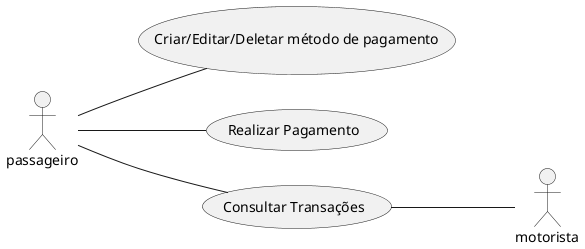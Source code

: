 @startuml Entidade Usuário
left to right direction
actor motorista
actor passageiro

passageiro -- (Criar/Editar/Deletar método de pagamento)
passageiro -- (Realizar Pagamento)
passageiro -- (Consultar Transações)

(Consultar Transações) -- motorista
@enduml
